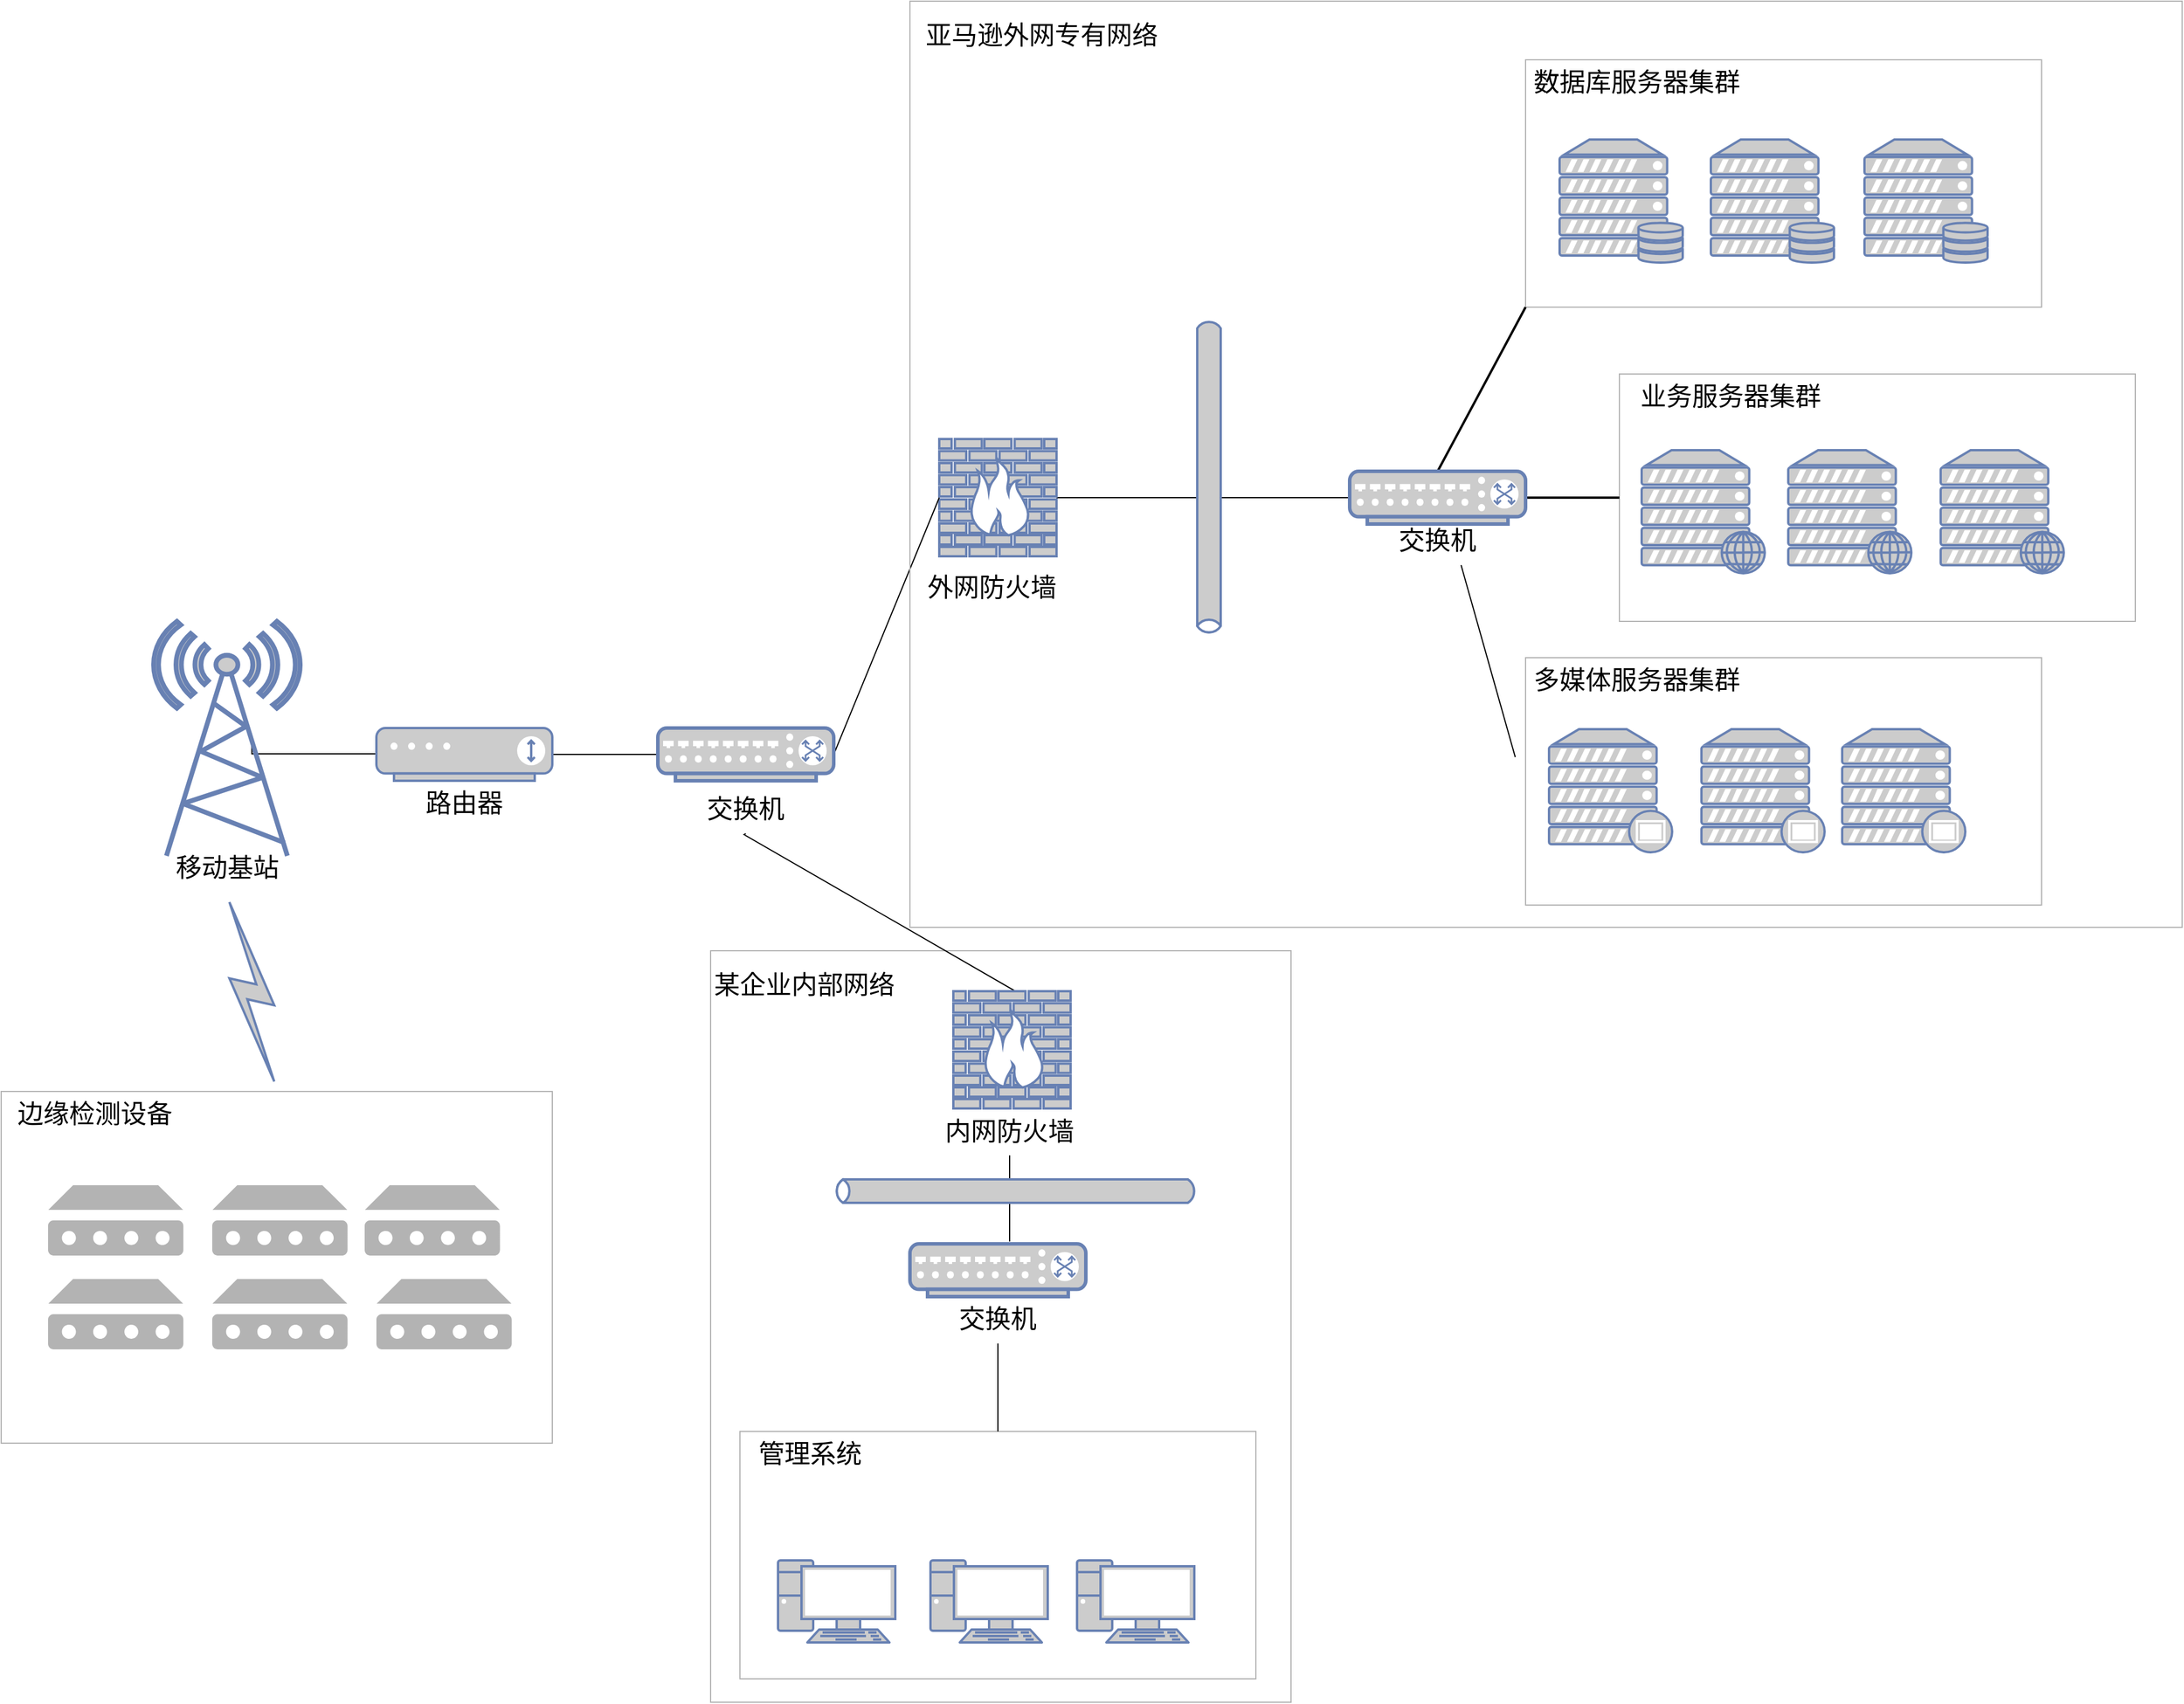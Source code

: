 <mxfile version="13.10.0" type="github">
  <diagram name="Page-1" id="bfe91b75-5d2c-26a0-9c1d-138518896778">
    <mxGraphModel dx="2189" dy="1169" grid="1" gridSize="10" guides="1" tooltips="1" connect="1" arrows="1" fold="1" page="1" pageScale="1" pageWidth="1100" pageHeight="850" background="#ffffff" math="0" shadow="0">
      <root>
        <mxCell id="0" />
        <mxCell id="1" parent="0" />
        <mxCell id="M656q9wxmiZaw35taP6_-62" value="" style="rounded=0;whiteSpace=wrap;html=1;fillColor=none;strokeColor=#B3B3B3;" vertex="1" parent="1">
          <mxGeometry x="1460" y="378" width="440" height="211" as="geometry" />
        </mxCell>
        <mxCell id="M656q9wxmiZaw35taP6_-60" value="" style="rounded=0;whiteSpace=wrap;html=1;fillColor=none;strokeColor=#B3B3B3;" vertex="1" parent="1">
          <mxGeometry x="1380" y="110" width="440" height="211" as="geometry" />
        </mxCell>
        <mxCell id="M656q9wxmiZaw35taP6_-65" value="" style="rounded=0;whiteSpace=wrap;html=1;fillColor=none;strokeColor=#B3B3B3;" vertex="1" parent="1">
          <mxGeometry x="1380" y="620" width="440" height="211" as="geometry" />
        </mxCell>
        <mxCell id="M656q9wxmiZaw35taP6_-80" value="" style="rounded=0;whiteSpace=wrap;html=1;fillColor=none;strokeColor=#B3B3B3;" vertex="1" parent="1">
          <mxGeometry x="710" y="1280" width="440" height="211" as="geometry" />
        </mxCell>
        <mxCell id="M656q9wxmiZaw35taP6_-81" value="" style="rounded=0;whiteSpace=wrap;html=1;fillColor=none;strokeColor=#B3B3B3;" vertex="1" parent="1">
          <mxGeometry x="685" y="870" width="495" height="641" as="geometry" />
        </mxCell>
        <mxCell id="M656q9wxmiZaw35taP6_-58" style="edgeStyle=orthogonalEdgeStyle;rounded=0;orthogonalLoop=1;jettySize=auto;html=1;exitX=1;exitY=0.5;exitDx=0;exitDy=0;exitPerimeter=0;entryX=0;entryY=0.5;entryDx=0;entryDy=0;entryPerimeter=0;fontSize=20;endArrow=none;endFill=0;" edge="1" parent="1" source="7c3789c024ecab99-8" target="M656q9wxmiZaw35taP6_-78">
          <mxGeometry relative="1" as="geometry">
            <mxPoint x="1228.9" y="484.85" as="targetPoint" />
          </mxGeometry>
        </mxCell>
        <mxCell id="7c3789c024ecab99-8" value="" style="fontColor=#0066CC;verticalAlign=top;verticalLabelPosition=bottom;labelPosition=center;align=center;html=1;fillColor=#CCCCCC;strokeColor=#6881B3;gradientColor=none;gradientDirection=north;strokeWidth=2;shape=mxgraph.networks.firewall;rounded=0;shadow=0;comic=0;" parent="1" vertex="1">
          <mxGeometry x="880" y="433.5" width="100" height="100" as="geometry" />
        </mxCell>
        <mxCell id="7c3789c024ecab99-45" value="" style="html=1;fillColor=#CCCCCC;strokeColor=#6881B3;gradientColor=none;gradientDirection=north;strokeWidth=2;shape=mxgraph.networks.comm_link_edge;html=1;labelBackgroundColor=none;endArrow=none;endFill=0;fontFamily=Verdana;fontSize=20;exitX=0.5;exitY=1;exitDx=0;exitDy=0;entryX=0.5;entryY=0;entryDx=0;entryDy=0;" parent="1" source="M656q9wxmiZaw35taP6_-76" target="M656q9wxmiZaw35taP6_-18" edge="1">
          <mxGeometry width="100" height="100" relative="1" as="geometry">
            <mxPoint x="770" y="820" as="sourcePoint" />
            <mxPoint x="540" y="1004.002" as="targetPoint" />
          </mxGeometry>
        </mxCell>
        <mxCell id="7c3789c024ecab99-60" style="edgeStyle=none;html=1;labelBackgroundColor=none;endArrow=none;endFill=0;strokeWidth=2;fontFamily=Verdana;fontSize=28;fontColor=#6881B3;" parent="1" source="M656q9wxmiZaw35taP6_-66" edge="1">
          <mxGeometry relative="1" as="geometry">
            <mxPoint x="1900.187" y="1101" as="sourcePoint" />
            <mxPoint x="1285" y="506" as="targetPoint" />
          </mxGeometry>
        </mxCell>
        <mxCell id="7c3789c024ecab99-59" style="edgeStyle=none;html=1;labelBackgroundColor=none;endArrow=none;endFill=0;strokeWidth=2;fontFamily=Verdana;fontSize=28;fontColor=#6881B3;exitX=0;exitY=1;exitDx=0;exitDy=0;entryX=0.5;entryY=0;entryDx=0;entryDy=0;entryPerimeter=0;" parent="1" source="M656q9wxmiZaw35taP6_-60" target="M656q9wxmiZaw35taP6_-78" edge="1">
          <mxGeometry relative="1" as="geometry">
            <mxPoint x="1298.017" y="461" as="targetPoint" />
          </mxGeometry>
        </mxCell>
        <mxCell id="7c3789c024ecab99-58" value="" style="fontColor=#0066CC;verticalAlign=bottom;verticalLabelPosition=bottom;labelPosition=center;align=center;html=1;fillColor=#CCCCCC;strokeColor=#6881B3;gradientColor=none;gradientDirection=north;strokeWidth=2;shape=mxgraph.networks.server_storage;rounded=0;shadow=0;comic=0;flipH=0;" parent="1" vertex="1">
          <mxGeometry x="1409" y="178" width="105" height="105" as="geometry" />
        </mxCell>
        <mxCell id="M656q9wxmiZaw35taP6_-28" style="edgeStyle=orthogonalEdgeStyle;rounded=0;orthogonalLoop=1;jettySize=auto;html=1;exitX=0.67;exitY=0.5;exitDx=0;exitDy=0;exitPerimeter=0;endArrow=none;endFill=0;" edge="1" parent="1" source="M656q9wxmiZaw35taP6_-1" target="M656q9wxmiZaw35taP6_-26">
          <mxGeometry relative="1" as="geometry">
            <Array as="points">
              <mxPoint x="294" y="702" />
            </Array>
          </mxGeometry>
        </mxCell>
        <mxCell id="M656q9wxmiZaw35taP6_-1" value="" style="fontColor=#0066CC;verticalAlign=top;verticalLabelPosition=bottom;labelPosition=center;align=center;html=1;outlineConnect=0;fillColor=#CCCCCC;strokeColor=#6881B3;gradientColor=none;gradientDirection=north;strokeWidth=2;shape=mxgraph.networks.radio_tower;" vertex="1" parent="1">
          <mxGeometry x="210" y="589" width="125" height="200" as="geometry" />
        </mxCell>
        <mxCell id="M656q9wxmiZaw35taP6_-3" value="" style="aspect=fixed;pointerEvents=1;shadow=0;dashed=0;html=1;strokeColor=none;labelPosition=center;verticalLabelPosition=bottom;verticalAlign=top;align=center;shape=mxgraph.mscae.enterprise.device;fillColor=#B3B3B3;" vertex="1" parent="1">
          <mxGeometry x="120" y="1070" width="115.38" height="60" as="geometry" />
        </mxCell>
        <mxCell id="M656q9wxmiZaw35taP6_-10" value="" style="aspect=fixed;pointerEvents=1;shadow=0;dashed=0;html=1;strokeColor=none;labelPosition=center;verticalLabelPosition=bottom;verticalAlign=top;align=center;shape=mxgraph.mscae.enterprise.device;fillColor=#B3B3B3;" vertex="1" parent="1">
          <mxGeometry x="260" y="1070" width="115.38" height="60" as="geometry" />
        </mxCell>
        <mxCell id="M656q9wxmiZaw35taP6_-11" value="" style="aspect=fixed;pointerEvents=1;shadow=0;dashed=0;html=1;strokeColor=none;labelPosition=center;verticalLabelPosition=bottom;verticalAlign=top;align=center;shape=mxgraph.mscae.enterprise.device;fillColor=#B3B3B3;" vertex="1" parent="1">
          <mxGeometry x="390" y="1070" width="115.38" height="60" as="geometry" />
        </mxCell>
        <mxCell id="M656q9wxmiZaw35taP6_-12" value="" style="aspect=fixed;pointerEvents=1;shadow=0;dashed=0;html=1;strokeColor=none;labelPosition=center;verticalLabelPosition=bottom;verticalAlign=top;align=center;shape=mxgraph.mscae.enterprise.device;fillColor=#B3B3B3;" vertex="1" parent="1">
          <mxGeometry x="260" y="1150" width="115.38" height="60" as="geometry" />
        </mxCell>
        <mxCell id="M656q9wxmiZaw35taP6_-13" value="" style="aspect=fixed;pointerEvents=1;shadow=0;dashed=0;html=1;strokeColor=none;labelPosition=center;verticalLabelPosition=bottom;verticalAlign=top;align=center;shape=mxgraph.mscae.enterprise.device;fillColor=#B3B3B3;" vertex="1" parent="1">
          <mxGeometry x="120" y="1150" width="115.38" height="60" as="geometry" />
        </mxCell>
        <mxCell id="M656q9wxmiZaw35taP6_-15" value="" style="aspect=fixed;pointerEvents=1;shadow=0;dashed=0;html=1;strokeColor=none;labelPosition=center;verticalLabelPosition=bottom;verticalAlign=top;align=center;shape=mxgraph.mscae.enterprise.device;fillColor=#B3B3B3;" vertex="1" parent="1">
          <mxGeometry x="400" y="1150" width="115.38" height="60" as="geometry" />
        </mxCell>
        <mxCell id="M656q9wxmiZaw35taP6_-18" value="" style="rounded=0;whiteSpace=wrap;html=1;fillColor=none;strokeColor=#B3B3B3;" vertex="1" parent="1">
          <mxGeometry x="80" y="990" width="470" height="300" as="geometry" />
        </mxCell>
        <mxCell id="M656q9wxmiZaw35taP6_-19" value="&lt;font style=&quot;font-size: 22px&quot;&gt;边缘检测设备&lt;/font&gt;" style="text;html=1;strokeColor=none;fillColor=none;align=center;verticalAlign=middle;whiteSpace=wrap;rounded=0;" vertex="1" parent="1">
          <mxGeometry x="80" y="990" width="160" height="40" as="geometry" />
        </mxCell>
        <mxCell id="M656q9wxmiZaw35taP6_-30" style="rounded=0;orthogonalLoop=1;jettySize=auto;html=1;entryX=0;entryY=0.5;entryDx=0;entryDy=0;entryPerimeter=0;exitX=1;exitY=0.5;exitDx=0;exitDy=0;exitPerimeter=0;endArrow=none;endFill=0;" edge="1" parent="1" source="M656q9wxmiZaw35taP6_-75" target="7c3789c024ecab99-8">
          <mxGeometry relative="1" as="geometry">
            <mxPoint x="800.0" y="483.5" as="sourcePoint" />
          </mxGeometry>
        </mxCell>
        <mxCell id="M656q9wxmiZaw35taP6_-51" style="edgeStyle=isometricEdgeStyle;rounded=0;orthogonalLoop=1;jettySize=auto;html=1;exitX=0.5;exitY=1;exitDx=0;exitDy=0;exitPerimeter=0;entryX=0.5;entryY=0;entryDx=0;entryDy=0;entryPerimeter=0;endArrow=none;endFill=0;" edge="1" parent="1" source="M656q9wxmiZaw35taP6_-71" target="M656q9wxmiZaw35taP6_-35">
          <mxGeometry relative="1" as="geometry" />
        </mxCell>
        <mxCell id="M656q9wxmiZaw35taP6_-29" style="edgeStyle=orthogonalEdgeStyle;rounded=0;orthogonalLoop=1;jettySize=auto;html=1;entryX=0;entryY=0.5;entryDx=0;entryDy=0;entryPerimeter=0;endArrow=none;endFill=0;" edge="1" parent="1" source="M656q9wxmiZaw35taP6_-26">
          <mxGeometry relative="1" as="geometry">
            <mxPoint x="640" y="702.5" as="targetPoint" />
          </mxGeometry>
        </mxCell>
        <mxCell id="M656q9wxmiZaw35taP6_-26" value="" style="fontColor=#0066CC;verticalAlign=top;verticalLabelPosition=bottom;labelPosition=center;align=center;html=1;outlineConnect=0;fillColor=#CCCCCC;strokeColor=#6881B3;gradientColor=none;gradientDirection=north;strokeWidth=2;shape=mxgraph.networks.modem;" vertex="1" parent="1">
          <mxGeometry x="400" y="680" width="150" height="45" as="geometry" />
        </mxCell>
        <mxCell id="M656q9wxmiZaw35taP6_-34" value="" style="fontColor=#0066CC;verticalAlign=top;verticalLabelPosition=bottom;labelPosition=center;align=center;html=1;outlineConnect=0;fillColor=#CCCCCC;strokeColor=#6881B3;gradientColor=none;gradientDirection=north;strokeWidth=2;shape=mxgraph.networks.web_server;flipH=0;" vertex="1" parent="1">
          <mxGeometry x="1479" y="443" width="105" height="105" as="geometry" />
        </mxCell>
        <mxCell id="M656q9wxmiZaw35taP6_-53" style="edgeStyle=orthogonalEdgeStyle;rounded=0;orthogonalLoop=1;jettySize=auto;html=1;exitX=0.5;exitY=1;exitDx=0;exitDy=0;exitPerimeter=0;fontSize=20;endArrow=none;endFill=0;" edge="1" parent="1" source="M656q9wxmiZaw35taP6_-82">
          <mxGeometry relative="1" as="geometry">
            <mxPoint x="940" y="1118" as="targetPoint" />
          </mxGeometry>
        </mxCell>
        <mxCell id="M656q9wxmiZaw35taP6_-35" value="" style="fontColor=#0066CC;verticalAlign=top;verticalLabelPosition=bottom;labelPosition=center;align=center;html=1;fillColor=#CCCCCC;strokeColor=#6881B3;gradientColor=none;gradientDirection=north;strokeWidth=2;shape=mxgraph.networks.firewall;rounded=0;shadow=0;comic=0;" vertex="1" parent="1">
          <mxGeometry x="892" y="904.5" width="100" height="100" as="geometry" />
        </mxCell>
        <mxCell id="M656q9wxmiZaw35taP6_-37" value="" style="html=1;outlineConnect=0;fillColor=#CCCCCC;strokeColor=#6881B3;gradientColor=none;gradientDirection=north;strokeWidth=2;shape=mxgraph.networks.bus;gradientColor=none;gradientDirection=north;fontColor=#ffffff;perimeter=backbonePerimeter;backboneSize=20;rotation=90;" vertex="1" parent="1">
          <mxGeometry x="975" y="456" width="270" height="20" as="geometry" />
        </mxCell>
        <mxCell id="M656q9wxmiZaw35taP6_-38" value="" style="html=1;outlineConnect=0;fillColor=#CCCCCC;strokeColor=#6881B3;gradientColor=none;gradientDirection=north;strokeWidth=2;shape=mxgraph.networks.bus;gradientColor=none;gradientDirection=north;fontColor=#ffffff;perimeter=backbonePerimeter;backboneSize=20;rotation=-180;fontSize=20;" vertex="1" parent="1">
          <mxGeometry x="790" y="1060" width="310" height="30" as="geometry" />
        </mxCell>
        <mxCell id="M656q9wxmiZaw35taP6_-39" value="" style="fontColor=#0066CC;verticalAlign=top;verticalLabelPosition=bottom;labelPosition=center;align=center;html=1;outlineConnect=0;fillColor=#CCCCCC;strokeColor=#6881B3;gradientColor=none;gradientDirection=north;strokeWidth=2;shape=mxgraph.networks.pc;" vertex="1" parent="1">
          <mxGeometry x="742.5" y="1390" width="100" height="70" as="geometry" />
        </mxCell>
        <mxCell id="M656q9wxmiZaw35taP6_-40" value="" style="fontColor=#0066CC;verticalAlign=top;verticalLabelPosition=bottom;labelPosition=center;align=center;html=1;outlineConnect=0;fillColor=#CCCCCC;strokeColor=#6881B3;gradientColor=none;gradientDirection=north;strokeWidth=2;shape=mxgraph.networks.pc;" vertex="1" parent="1">
          <mxGeometry x="872.5" y="1390" width="100" height="70" as="geometry" />
        </mxCell>
        <mxCell id="M656q9wxmiZaw35taP6_-41" value="" style="fontColor=#0066CC;verticalAlign=top;verticalLabelPosition=bottom;labelPosition=center;align=center;html=1;outlineConnect=0;fillColor=#CCCCCC;strokeColor=#6881B3;gradientColor=none;gradientDirection=north;strokeWidth=2;shape=mxgraph.networks.pc;" vertex="1" parent="1">
          <mxGeometry x="997.5" y="1390" width="100" height="70" as="geometry" />
        </mxCell>
        <mxCell id="M656q9wxmiZaw35taP6_-46" value="" style="fontColor=#0066CC;verticalAlign=bottom;verticalLabelPosition=bottom;labelPosition=center;align=center;html=1;fillColor=#CCCCCC;strokeColor=#6881B3;gradientColor=none;gradientDirection=north;strokeWidth=2;shape=mxgraph.networks.server_storage;rounded=0;shadow=0;comic=0;flipH=0;" vertex="1" parent="1">
          <mxGeometry x="1538" y="178" width="105" height="105" as="geometry" />
        </mxCell>
        <mxCell id="M656q9wxmiZaw35taP6_-47" value="" style="fontColor=#0066CC;verticalAlign=bottom;verticalLabelPosition=bottom;labelPosition=center;align=center;html=1;fillColor=#CCCCCC;strokeColor=#6881B3;gradientColor=none;gradientDirection=north;strokeWidth=2;shape=mxgraph.networks.server_storage;rounded=0;shadow=0;comic=0;flipH=0;" vertex="1" parent="1">
          <mxGeometry x="1669" y="178" width="105" height="105" as="geometry" />
        </mxCell>
        <mxCell id="M656q9wxmiZaw35taP6_-48" value="" style="fontColor=#0066CC;verticalAlign=top;verticalLabelPosition=bottom;labelPosition=center;align=center;html=1;outlineConnect=0;fillColor=#CCCCCC;strokeColor=#6881B3;gradientColor=none;gradientDirection=north;strokeWidth=2;shape=mxgraph.networks.web_server;flipH=0;" vertex="1" parent="1">
          <mxGeometry x="1604" y="443" width="105" height="105" as="geometry" />
        </mxCell>
        <mxCell id="M656q9wxmiZaw35taP6_-49" value="" style="fontColor=#0066CC;verticalAlign=top;verticalLabelPosition=bottom;labelPosition=center;align=center;html=1;outlineConnect=0;fillColor=#CCCCCC;strokeColor=#6881B3;gradientColor=none;gradientDirection=north;strokeWidth=2;shape=mxgraph.networks.web_server;flipH=0;" vertex="1" parent="1">
          <mxGeometry x="1734" y="443" width="105" height="105" as="geometry" />
        </mxCell>
        <mxCell id="M656q9wxmiZaw35taP6_-61" value="&lt;span style=&quot;font-size: 22px&quot;&gt;数据库服务器集群&lt;/span&gt;" style="text;html=1;strokeColor=none;fillColor=none;align=center;verticalAlign=middle;whiteSpace=wrap;rounded=0;" vertex="1" parent="1">
          <mxGeometry x="1380" y="110" width="190" height="40" as="geometry" />
        </mxCell>
        <mxCell id="M656q9wxmiZaw35taP6_-63" value="&lt;span style=&quot;font-size: 22px&quot;&gt;业务服务器集群&lt;/span&gt;" style="text;html=1;strokeColor=none;fillColor=none;align=center;verticalAlign=middle;whiteSpace=wrap;rounded=0;" vertex="1" parent="1">
          <mxGeometry x="1460" y="378" width="190" height="40" as="geometry" />
        </mxCell>
        <mxCell id="M656q9wxmiZaw35taP6_-66" value="&lt;span style=&quot;font-size: 22px&quot;&gt;交换机&lt;/span&gt;" style="text;html=1;strokeColor=none;fillColor=none;align=center;verticalAlign=middle;whiteSpace=wrap;rounded=0;" vertex="1" parent="1">
          <mxGeometry x="1265" y="501" width="80" height="40" as="geometry" />
        </mxCell>
        <mxCell id="M656q9wxmiZaw35taP6_-67" style="edgeStyle=none;html=1;labelBackgroundColor=none;endArrow=none;endFill=0;strokeWidth=2;fontFamily=Verdana;fontSize=28;fontColor=#6881B3;exitX=0;exitY=0.5;exitDx=0;exitDy=0;entryX=1;entryY=0.5;entryDx=0;entryDy=0;entryPerimeter=0;" edge="1" parent="1" source="M656q9wxmiZaw35taP6_-62" target="M656q9wxmiZaw35taP6_-78">
          <mxGeometry relative="1" as="geometry">
            <mxPoint x="1900.187" y="1101" as="sourcePoint" />
            <mxPoint x="1307.416" y="506" as="targetPoint" />
          </mxGeometry>
        </mxCell>
        <mxCell id="M656q9wxmiZaw35taP6_-71" value="&lt;span style=&quot;font-size: 22px&quot;&gt;交换机&lt;/span&gt;" style="text;html=1;strokeColor=none;fillColor=none;align=center;verticalAlign=middle;whiteSpace=wrap;rounded=0;" vertex="1" parent="1">
          <mxGeometry x="675" y="730" width="80" height="40" as="geometry" />
        </mxCell>
        <mxCell id="M656q9wxmiZaw35taP6_-73" value="&lt;span style=&quot;font-size: 22px&quot;&gt;路由器&lt;/span&gt;" style="text;html=1;strokeColor=none;fillColor=none;align=center;verticalAlign=middle;whiteSpace=wrap;rounded=0;" vertex="1" parent="1">
          <mxGeometry x="435" y="725" width="80" height="40" as="geometry" />
        </mxCell>
        <mxCell id="M656q9wxmiZaw35taP6_-75" value="" style="fontColor=#0066CC;verticalAlign=top;verticalLabelPosition=bottom;labelPosition=center;align=center;html=1;outlineConnect=0;fillColor=#CCCCCC;strokeColor=#6881B3;gradientColor=none;gradientDirection=north;strokeWidth=2;shape=mxgraph.networks.switch;" vertex="1" parent="1">
          <mxGeometry x="640" y="680" width="150" height="45" as="geometry" />
        </mxCell>
        <mxCell id="M656q9wxmiZaw35taP6_-76" value="&lt;span style=&quot;font-size: 22px&quot;&gt;移动基站&lt;/span&gt;" style="text;html=1;strokeColor=none;fillColor=none;align=center;verticalAlign=middle;whiteSpace=wrap;rounded=0;" vertex="1" parent="1">
          <mxGeometry x="227.5" y="780" width="90" height="40" as="geometry" />
        </mxCell>
        <mxCell id="M656q9wxmiZaw35taP6_-96" style="rounded=0;orthogonalLoop=1;jettySize=auto;html=1;exitX=0.75;exitY=1;exitDx=0;exitDy=0;endArrow=none;endFill=0;fontSize=20;entryX=-0.02;entryY=0.402;entryDx=0;entryDy=0;entryPerimeter=0;" edge="1" parent="1" source="M656q9wxmiZaw35taP6_-66" target="M656q9wxmiZaw35taP6_-65">
          <mxGeometry relative="1" as="geometry">
            <mxPoint x="1550" y="1290" as="targetPoint" />
          </mxGeometry>
        </mxCell>
        <mxCell id="M656q9wxmiZaw35taP6_-78" value="" style="fontColor=#0066CC;verticalAlign=top;verticalLabelPosition=bottom;labelPosition=center;align=center;html=1;outlineConnect=0;fillColor=#CCCCCC;strokeColor=#6881B3;gradientColor=none;gradientDirection=north;strokeWidth=2;shape=mxgraph.networks.switch;" vertex="1" parent="1">
          <mxGeometry x="1230" y="461" width="150" height="45" as="geometry" />
        </mxCell>
        <mxCell id="M656q9wxmiZaw35taP6_-79" value="" style="fontColor=#0066CC;verticalAlign=top;verticalLabelPosition=bottom;labelPosition=center;align=center;html=1;outlineConnect=0;fillColor=#CCCCCC;strokeColor=#6881B3;gradientColor=none;gradientDirection=north;strokeWidth=2;shape=mxgraph.networks.switch;" vertex="1" parent="1">
          <mxGeometry x="855" y="1120" width="150" height="45" as="geometry" />
        </mxCell>
        <mxCell id="M656q9wxmiZaw35taP6_-82" value="&lt;span style=&quot;font-size: 22px&quot;&gt;内网防火墙&lt;/span&gt;" style="text;html=1;strokeColor=none;fillColor=none;align=center;verticalAlign=middle;whiteSpace=wrap;rounded=0;" vertex="1" parent="1">
          <mxGeometry x="880" y="1004.5" width="120" height="40" as="geometry" />
        </mxCell>
        <mxCell id="M656q9wxmiZaw35taP6_-88" style="edgeStyle=orthogonalEdgeStyle;rounded=0;orthogonalLoop=1;jettySize=auto;html=1;exitX=0.5;exitY=1;exitDx=0;exitDy=0;entryX=0.5;entryY=0;entryDx=0;entryDy=0;endArrow=none;endFill=0;fontSize=20;" edge="1" parent="1" source="M656q9wxmiZaw35taP6_-87" target="M656q9wxmiZaw35taP6_-80">
          <mxGeometry relative="1" as="geometry" />
        </mxCell>
        <mxCell id="M656q9wxmiZaw35taP6_-87" value="&lt;span style=&quot;font-size: 22px&quot;&gt;交换机&lt;/span&gt;" style="text;html=1;strokeColor=none;fillColor=none;align=center;verticalAlign=middle;whiteSpace=wrap;rounded=0;" vertex="1" parent="1">
          <mxGeometry x="890" y="1165" width="80" height="40" as="geometry" />
        </mxCell>
        <mxCell id="M656q9wxmiZaw35taP6_-89" value="&lt;font style=&quot;font-size: 22px&quot;&gt;某企业内部网络&lt;/font&gt;" style="text;html=1;strokeColor=none;fillColor=none;align=center;verticalAlign=middle;whiteSpace=wrap;rounded=0;" vertex="1" parent="1">
          <mxGeometry x="685" y="880" width="160" height="40" as="geometry" />
        </mxCell>
        <mxCell id="M656q9wxmiZaw35taP6_-90" value="&lt;font style=&quot;font-size: 22px&quot;&gt;管理系统&lt;/font&gt;" style="text;html=1;strokeColor=none;fillColor=none;align=center;verticalAlign=middle;whiteSpace=wrap;rounded=0;" vertex="1" parent="1">
          <mxGeometry x="720" y="1280" width="100" height="40" as="geometry" />
        </mxCell>
        <mxCell id="M656q9wxmiZaw35taP6_-92" value="" style="fontColor=#0066CC;verticalAlign=top;verticalLabelPosition=bottom;labelPosition=center;align=center;html=1;outlineConnect=0;fillColor=#CCCCCC;strokeColor=#6881B3;gradientColor=none;gradientDirection=north;strokeWidth=2;shape=mxgraph.networks.proxy_server;flipH=0;flipV=0;" vertex="1" parent="1">
          <mxGeometry x="1400" y="681" width="105" height="105" as="geometry" />
        </mxCell>
        <mxCell id="M656q9wxmiZaw35taP6_-93" value="" style="fontColor=#0066CC;verticalAlign=top;verticalLabelPosition=bottom;labelPosition=center;align=center;html=1;outlineConnect=0;fillColor=#CCCCCC;strokeColor=#6881B3;gradientColor=none;gradientDirection=north;strokeWidth=2;shape=mxgraph.networks.proxy_server;flipH=0;flipV=0;" vertex="1" parent="1">
          <mxGeometry x="1530" y="681" width="105" height="105" as="geometry" />
        </mxCell>
        <mxCell id="M656q9wxmiZaw35taP6_-94" value="" style="fontColor=#0066CC;verticalAlign=top;verticalLabelPosition=bottom;labelPosition=center;align=center;html=1;outlineConnect=0;fillColor=#CCCCCC;strokeColor=#6881B3;gradientColor=none;gradientDirection=north;strokeWidth=2;shape=mxgraph.networks.proxy_server;flipH=0;flipV=0;" vertex="1" parent="1">
          <mxGeometry x="1650" y="681" width="105" height="105" as="geometry" />
        </mxCell>
        <mxCell id="M656q9wxmiZaw35taP6_-95" value="&lt;span style=&quot;font-size: 22px&quot;&gt;多媒体服务器集群&lt;/span&gt;" style="text;html=1;strokeColor=none;fillColor=none;align=center;verticalAlign=middle;whiteSpace=wrap;rounded=0;" vertex="1" parent="1">
          <mxGeometry x="1380" y="620" width="190" height="40" as="geometry" />
        </mxCell>
        <mxCell id="M656q9wxmiZaw35taP6_-103" value="&lt;span style=&quot;font-size: 22px&quot;&gt;外网防火墙&lt;/span&gt;" style="text;html=1;strokeColor=none;fillColor=none;align=center;verticalAlign=middle;whiteSpace=wrap;rounded=0;" vertex="1" parent="1">
          <mxGeometry x="865" y="541" width="120" height="40" as="geometry" />
        </mxCell>
        <mxCell id="M656q9wxmiZaw35taP6_-105" value="" style="rounded=0;whiteSpace=wrap;html=1;fillColor=none;strokeColor=#B3B3B3;" vertex="1" parent="1">
          <mxGeometry x="855" y="60" width="1085" height="790" as="geometry" />
        </mxCell>
        <mxCell id="M656q9wxmiZaw35taP6_-106" value="&lt;span style=&quot;font-size: 22px&quot;&gt;亚马逊外网专有网络&lt;/span&gt;" style="text;html=1;strokeColor=none;fillColor=none;align=center;verticalAlign=middle;whiteSpace=wrap;rounded=0;" vertex="1" parent="1">
          <mxGeometry x="865" y="70" width="205" height="40" as="geometry" />
        </mxCell>
      </root>
    </mxGraphModel>
  </diagram>
</mxfile>
